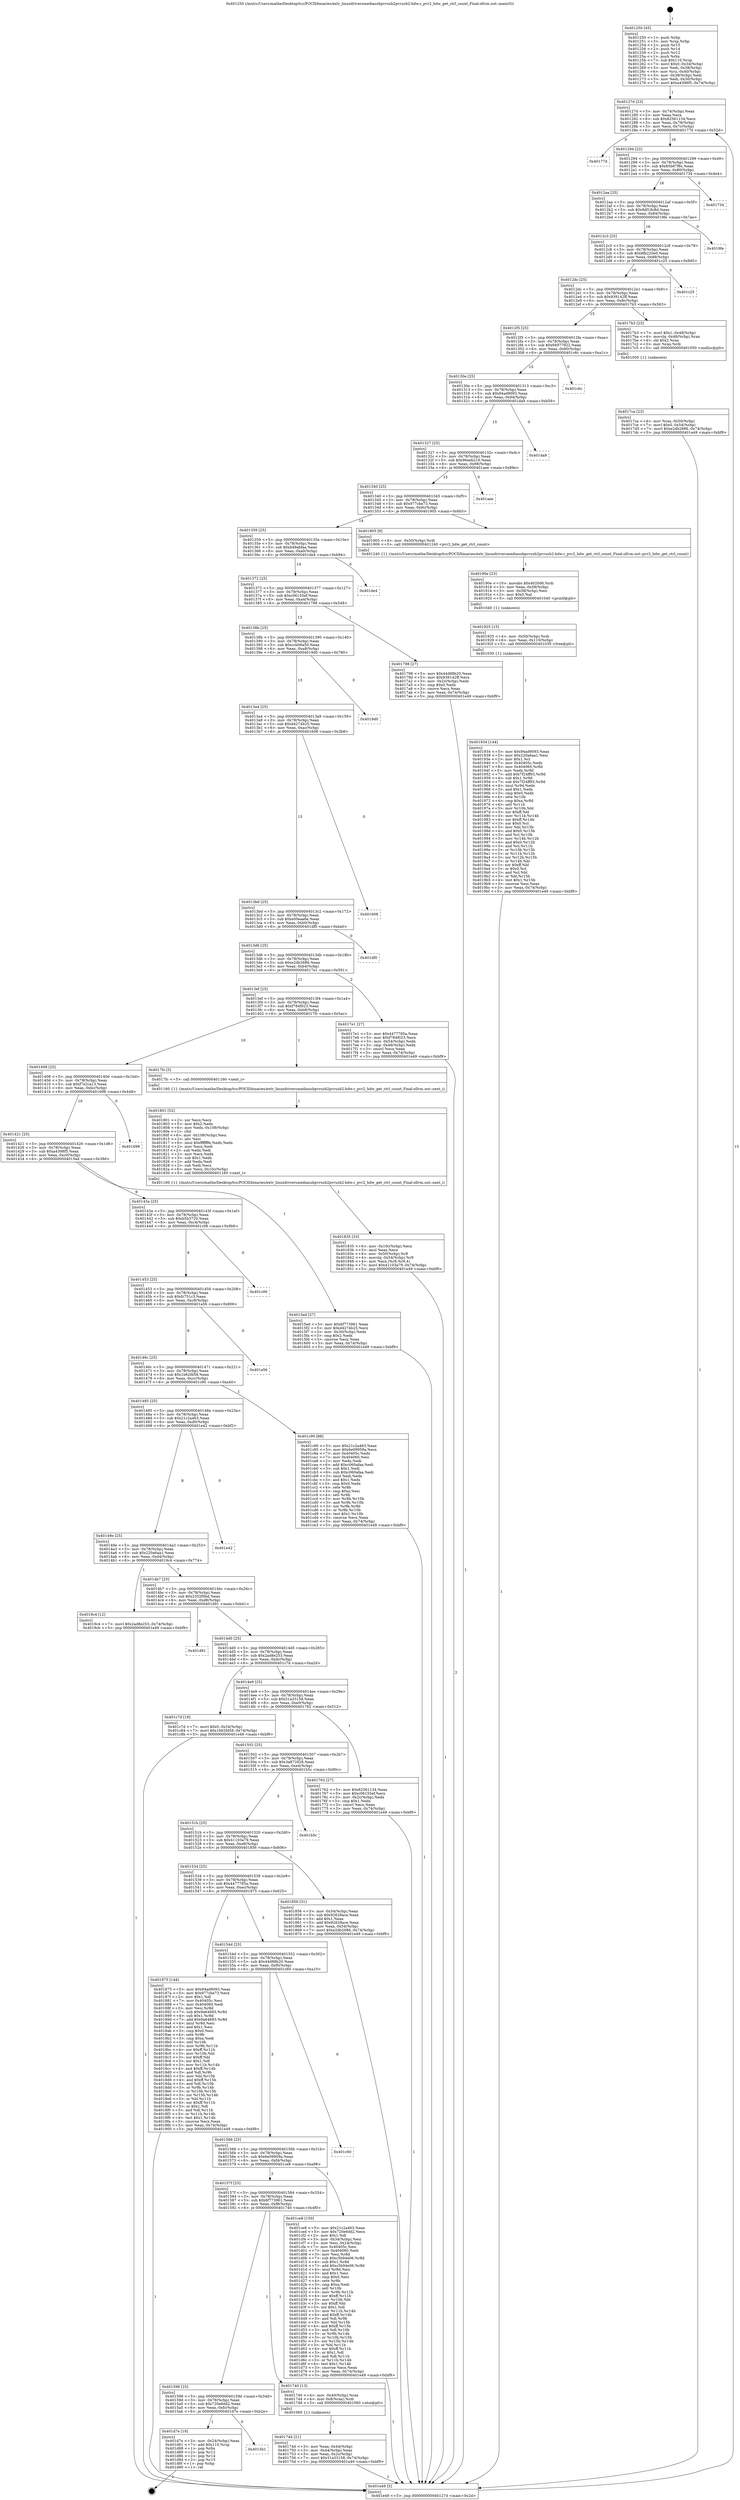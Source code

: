 digraph "0x401250" {
  label = "0x401250 (/mnt/c/Users/mathe/Desktop/tcc/POCII/binaries/extr_linuxdriversmediausbpvrusb2pvrusb2-hdw.c_pvr2_hdw_get_ctrl_count_Final-ollvm.out::main(0))"
  labelloc = "t"
  node[shape=record]

  Entry [label="",width=0.3,height=0.3,shape=circle,fillcolor=black,style=filled]
  "0x40127d" [label="{
     0x40127d [23]\l
     | [instrs]\l
     &nbsp;&nbsp;0x40127d \<+3\>: mov -0x74(%rbp),%eax\l
     &nbsp;&nbsp;0x401280 \<+2\>: mov %eax,%ecx\l
     &nbsp;&nbsp;0x401282 \<+6\>: sub $0x82561134,%ecx\l
     &nbsp;&nbsp;0x401288 \<+3\>: mov %eax,-0x78(%rbp)\l
     &nbsp;&nbsp;0x40128b \<+3\>: mov %ecx,-0x7c(%rbp)\l
     &nbsp;&nbsp;0x40128e \<+6\>: je 000000000040177d \<main+0x52d\>\l
  }"]
  "0x40177d" [label="{
     0x40177d\l
  }", style=dashed]
  "0x401294" [label="{
     0x401294 [22]\l
     | [instrs]\l
     &nbsp;&nbsp;0x401294 \<+5\>: jmp 0000000000401299 \<main+0x49\>\l
     &nbsp;&nbsp;0x401299 \<+3\>: mov -0x78(%rbp),%eax\l
     &nbsp;&nbsp;0x40129c \<+5\>: sub $0x85b87f6c,%eax\l
     &nbsp;&nbsp;0x4012a1 \<+3\>: mov %eax,-0x80(%rbp)\l
     &nbsp;&nbsp;0x4012a4 \<+6\>: je 0000000000401734 \<main+0x4e4\>\l
  }"]
  Exit [label="",width=0.3,height=0.3,shape=circle,fillcolor=black,style=filled,peripheries=2]
  "0x401734" [label="{
     0x401734\l
  }", style=dashed]
  "0x4012aa" [label="{
     0x4012aa [25]\l
     | [instrs]\l
     &nbsp;&nbsp;0x4012aa \<+5\>: jmp 00000000004012af \<main+0x5f\>\l
     &nbsp;&nbsp;0x4012af \<+3\>: mov -0x78(%rbp),%eax\l
     &nbsp;&nbsp;0x4012b2 \<+5\>: sub $0x8df18c8d,%eax\l
     &nbsp;&nbsp;0x4012b7 \<+6\>: mov %eax,-0x84(%rbp)\l
     &nbsp;&nbsp;0x4012bd \<+6\>: je 00000000004019fe \<main+0x7ae\>\l
  }"]
  "0x4015b1" [label="{
     0x4015b1\l
  }", style=dashed]
  "0x4019fe" [label="{
     0x4019fe\l
  }", style=dashed]
  "0x4012c3" [label="{
     0x4012c3 [25]\l
     | [instrs]\l
     &nbsp;&nbsp;0x4012c3 \<+5\>: jmp 00000000004012c8 \<main+0x78\>\l
     &nbsp;&nbsp;0x4012c8 \<+3\>: mov -0x78(%rbp),%eax\l
     &nbsp;&nbsp;0x4012cb \<+5\>: sub $0x8fb220e0,%eax\l
     &nbsp;&nbsp;0x4012d0 \<+6\>: mov %eax,-0x88(%rbp)\l
     &nbsp;&nbsp;0x4012d6 \<+6\>: je 0000000000401c25 \<main+0x9d5\>\l
  }"]
  "0x401d7e" [label="{
     0x401d7e [19]\l
     | [instrs]\l
     &nbsp;&nbsp;0x401d7e \<+3\>: mov -0x24(%rbp),%eax\l
     &nbsp;&nbsp;0x401d81 \<+7\>: add $0x110,%rsp\l
     &nbsp;&nbsp;0x401d88 \<+1\>: pop %rbx\l
     &nbsp;&nbsp;0x401d89 \<+2\>: pop %r12\l
     &nbsp;&nbsp;0x401d8b \<+2\>: pop %r14\l
     &nbsp;&nbsp;0x401d8d \<+2\>: pop %r15\l
     &nbsp;&nbsp;0x401d8f \<+1\>: pop %rbp\l
     &nbsp;&nbsp;0x401d90 \<+1\>: ret\l
  }"]
  "0x401c25" [label="{
     0x401c25\l
  }", style=dashed]
  "0x4012dc" [label="{
     0x4012dc [25]\l
     | [instrs]\l
     &nbsp;&nbsp;0x4012dc \<+5\>: jmp 00000000004012e1 \<main+0x91\>\l
     &nbsp;&nbsp;0x4012e1 \<+3\>: mov -0x78(%rbp),%eax\l
     &nbsp;&nbsp;0x4012e4 \<+5\>: sub $0x939142ff,%eax\l
     &nbsp;&nbsp;0x4012e9 \<+6\>: mov %eax,-0x8c(%rbp)\l
     &nbsp;&nbsp;0x4012ef \<+6\>: je 00000000004017b3 \<main+0x563\>\l
  }"]
  "0x401934" [label="{
     0x401934 [144]\l
     | [instrs]\l
     &nbsp;&nbsp;0x401934 \<+5\>: mov $0x94ad9093,%eax\l
     &nbsp;&nbsp;0x401939 \<+5\>: mov $0x220a6aa1,%esi\l
     &nbsp;&nbsp;0x40193e \<+2\>: mov $0x1,%cl\l
     &nbsp;&nbsp;0x401940 \<+7\>: mov 0x40405c,%edx\l
     &nbsp;&nbsp;0x401947 \<+8\>: mov 0x404060,%r8d\l
     &nbsp;&nbsp;0x40194f \<+3\>: mov %edx,%r9d\l
     &nbsp;&nbsp;0x401952 \<+7\>: add $0x7f24ff93,%r9d\l
     &nbsp;&nbsp;0x401959 \<+4\>: sub $0x1,%r9d\l
     &nbsp;&nbsp;0x40195d \<+7\>: sub $0x7f24ff93,%r9d\l
     &nbsp;&nbsp;0x401964 \<+4\>: imul %r9d,%edx\l
     &nbsp;&nbsp;0x401968 \<+3\>: and $0x1,%edx\l
     &nbsp;&nbsp;0x40196b \<+3\>: cmp $0x0,%edx\l
     &nbsp;&nbsp;0x40196e \<+4\>: sete %r10b\l
     &nbsp;&nbsp;0x401972 \<+4\>: cmp $0xa,%r8d\l
     &nbsp;&nbsp;0x401976 \<+4\>: setl %r11b\l
     &nbsp;&nbsp;0x40197a \<+3\>: mov %r10b,%bl\l
     &nbsp;&nbsp;0x40197d \<+3\>: xor $0xff,%bl\l
     &nbsp;&nbsp;0x401980 \<+3\>: mov %r11b,%r14b\l
     &nbsp;&nbsp;0x401983 \<+4\>: xor $0xff,%r14b\l
     &nbsp;&nbsp;0x401987 \<+3\>: xor $0x0,%cl\l
     &nbsp;&nbsp;0x40198a \<+3\>: mov %bl,%r15b\l
     &nbsp;&nbsp;0x40198d \<+4\>: and $0x0,%r15b\l
     &nbsp;&nbsp;0x401991 \<+3\>: and %cl,%r10b\l
     &nbsp;&nbsp;0x401994 \<+3\>: mov %r14b,%r12b\l
     &nbsp;&nbsp;0x401997 \<+4\>: and $0x0,%r12b\l
     &nbsp;&nbsp;0x40199b \<+3\>: and %cl,%r11b\l
     &nbsp;&nbsp;0x40199e \<+3\>: or %r10b,%r15b\l
     &nbsp;&nbsp;0x4019a1 \<+3\>: or %r11b,%r12b\l
     &nbsp;&nbsp;0x4019a4 \<+3\>: xor %r12b,%r15b\l
     &nbsp;&nbsp;0x4019a7 \<+3\>: or %r14b,%bl\l
     &nbsp;&nbsp;0x4019aa \<+3\>: xor $0xff,%bl\l
     &nbsp;&nbsp;0x4019ad \<+3\>: or $0x0,%cl\l
     &nbsp;&nbsp;0x4019b0 \<+2\>: and %cl,%bl\l
     &nbsp;&nbsp;0x4019b2 \<+3\>: or %bl,%r15b\l
     &nbsp;&nbsp;0x4019b5 \<+4\>: test $0x1,%r15b\l
     &nbsp;&nbsp;0x4019b9 \<+3\>: cmovne %esi,%eax\l
     &nbsp;&nbsp;0x4019bc \<+3\>: mov %eax,-0x74(%rbp)\l
     &nbsp;&nbsp;0x4019bf \<+5\>: jmp 0000000000401e49 \<main+0xbf9\>\l
  }"]
  "0x4017b3" [label="{
     0x4017b3 [23]\l
     | [instrs]\l
     &nbsp;&nbsp;0x4017b3 \<+7\>: movl $0x1,-0x48(%rbp)\l
     &nbsp;&nbsp;0x4017ba \<+4\>: movslq -0x48(%rbp),%rax\l
     &nbsp;&nbsp;0x4017be \<+4\>: shl $0x2,%rax\l
     &nbsp;&nbsp;0x4017c2 \<+3\>: mov %rax,%rdi\l
     &nbsp;&nbsp;0x4017c5 \<+5\>: call 0000000000401050 \<malloc@plt\>\l
     | [calls]\l
     &nbsp;&nbsp;0x401050 \{1\} (unknown)\l
  }"]
  "0x4012f5" [label="{
     0x4012f5 [25]\l
     | [instrs]\l
     &nbsp;&nbsp;0x4012f5 \<+5\>: jmp 00000000004012fa \<main+0xaa\>\l
     &nbsp;&nbsp;0x4012fa \<+3\>: mov -0x78(%rbp),%eax\l
     &nbsp;&nbsp;0x4012fd \<+5\>: sub $0x94977922,%eax\l
     &nbsp;&nbsp;0x401302 \<+6\>: mov %eax,-0x90(%rbp)\l
     &nbsp;&nbsp;0x401308 \<+6\>: je 0000000000401c6c \<main+0xa1c\>\l
  }"]
  "0x401925" [label="{
     0x401925 [15]\l
     | [instrs]\l
     &nbsp;&nbsp;0x401925 \<+4\>: mov -0x50(%rbp),%rdi\l
     &nbsp;&nbsp;0x401929 \<+6\>: mov %eax,-0x110(%rbp)\l
     &nbsp;&nbsp;0x40192f \<+5\>: call 0000000000401030 \<free@plt\>\l
     | [calls]\l
     &nbsp;&nbsp;0x401030 \{1\} (unknown)\l
  }"]
  "0x401c6c" [label="{
     0x401c6c\l
  }", style=dashed]
  "0x40130e" [label="{
     0x40130e [25]\l
     | [instrs]\l
     &nbsp;&nbsp;0x40130e \<+5\>: jmp 0000000000401313 \<main+0xc3\>\l
     &nbsp;&nbsp;0x401313 \<+3\>: mov -0x78(%rbp),%eax\l
     &nbsp;&nbsp;0x401316 \<+5\>: sub $0x94ad9093,%eax\l
     &nbsp;&nbsp;0x40131b \<+6\>: mov %eax,-0x94(%rbp)\l
     &nbsp;&nbsp;0x401321 \<+6\>: je 0000000000401da9 \<main+0xb59\>\l
  }"]
  "0x40190e" [label="{
     0x40190e [23]\l
     | [instrs]\l
     &nbsp;&nbsp;0x40190e \<+10\>: movabs $0x4020d6,%rdi\l
     &nbsp;&nbsp;0x401918 \<+3\>: mov %eax,-0x58(%rbp)\l
     &nbsp;&nbsp;0x40191b \<+3\>: mov -0x58(%rbp),%esi\l
     &nbsp;&nbsp;0x40191e \<+2\>: mov $0x0,%al\l
     &nbsp;&nbsp;0x401920 \<+5\>: call 0000000000401040 \<printf@plt\>\l
     | [calls]\l
     &nbsp;&nbsp;0x401040 \{1\} (unknown)\l
  }"]
  "0x401da9" [label="{
     0x401da9\l
  }", style=dashed]
  "0x401327" [label="{
     0x401327 [25]\l
     | [instrs]\l
     &nbsp;&nbsp;0x401327 \<+5\>: jmp 000000000040132c \<main+0xdc\>\l
     &nbsp;&nbsp;0x40132c \<+3\>: mov -0x78(%rbp),%eax\l
     &nbsp;&nbsp;0x40132f \<+5\>: sub $0x96eeb216,%eax\l
     &nbsp;&nbsp;0x401334 \<+6\>: mov %eax,-0x98(%rbp)\l
     &nbsp;&nbsp;0x40133a \<+6\>: je 0000000000401aee \<main+0x89e\>\l
  }"]
  "0x401835" [label="{
     0x401835 [33]\l
     | [instrs]\l
     &nbsp;&nbsp;0x401835 \<+6\>: mov -0x10c(%rbp),%ecx\l
     &nbsp;&nbsp;0x40183b \<+3\>: imul %eax,%ecx\l
     &nbsp;&nbsp;0x40183e \<+4\>: mov -0x50(%rbp),%r8\l
     &nbsp;&nbsp;0x401842 \<+4\>: movslq -0x54(%rbp),%r9\l
     &nbsp;&nbsp;0x401846 \<+4\>: mov %ecx,(%r8,%r9,4)\l
     &nbsp;&nbsp;0x40184a \<+7\>: movl $0x41103a79,-0x74(%rbp)\l
     &nbsp;&nbsp;0x401851 \<+5\>: jmp 0000000000401e49 \<main+0xbf9\>\l
  }"]
  "0x401aee" [label="{
     0x401aee\l
  }", style=dashed]
  "0x401340" [label="{
     0x401340 [25]\l
     | [instrs]\l
     &nbsp;&nbsp;0x401340 \<+5\>: jmp 0000000000401345 \<main+0xf5\>\l
     &nbsp;&nbsp;0x401345 \<+3\>: mov -0x78(%rbp),%eax\l
     &nbsp;&nbsp;0x401348 \<+5\>: sub $0x977cbe73,%eax\l
     &nbsp;&nbsp;0x40134d \<+6\>: mov %eax,-0x9c(%rbp)\l
     &nbsp;&nbsp;0x401353 \<+6\>: je 0000000000401905 \<main+0x6b5\>\l
  }"]
  "0x401801" [label="{
     0x401801 [52]\l
     | [instrs]\l
     &nbsp;&nbsp;0x401801 \<+2\>: xor %ecx,%ecx\l
     &nbsp;&nbsp;0x401803 \<+5\>: mov $0x2,%edx\l
     &nbsp;&nbsp;0x401808 \<+6\>: mov %edx,-0x108(%rbp)\l
     &nbsp;&nbsp;0x40180e \<+1\>: cltd\l
     &nbsp;&nbsp;0x40180f \<+6\>: mov -0x108(%rbp),%esi\l
     &nbsp;&nbsp;0x401815 \<+2\>: idiv %esi\l
     &nbsp;&nbsp;0x401817 \<+6\>: imul $0xfffffffe,%edx,%edx\l
     &nbsp;&nbsp;0x40181d \<+2\>: mov %ecx,%edi\l
     &nbsp;&nbsp;0x40181f \<+2\>: sub %edx,%edi\l
     &nbsp;&nbsp;0x401821 \<+2\>: mov %ecx,%edx\l
     &nbsp;&nbsp;0x401823 \<+3\>: sub $0x1,%edx\l
     &nbsp;&nbsp;0x401826 \<+2\>: add %edx,%edi\l
     &nbsp;&nbsp;0x401828 \<+2\>: sub %edi,%ecx\l
     &nbsp;&nbsp;0x40182a \<+6\>: mov %ecx,-0x10c(%rbp)\l
     &nbsp;&nbsp;0x401830 \<+5\>: call 0000000000401160 \<next_i\>\l
     | [calls]\l
     &nbsp;&nbsp;0x401160 \{1\} (/mnt/c/Users/mathe/Desktop/tcc/POCII/binaries/extr_linuxdriversmediausbpvrusb2pvrusb2-hdw.c_pvr2_hdw_get_ctrl_count_Final-ollvm.out::next_i)\l
  }"]
  "0x401905" [label="{
     0x401905 [9]\l
     | [instrs]\l
     &nbsp;&nbsp;0x401905 \<+4\>: mov -0x50(%rbp),%rdi\l
     &nbsp;&nbsp;0x401909 \<+5\>: call 0000000000401240 \<pvr2_hdw_get_ctrl_count\>\l
     | [calls]\l
     &nbsp;&nbsp;0x401240 \{1\} (/mnt/c/Users/mathe/Desktop/tcc/POCII/binaries/extr_linuxdriversmediausbpvrusb2pvrusb2-hdw.c_pvr2_hdw_get_ctrl_count_Final-ollvm.out::pvr2_hdw_get_ctrl_count)\l
  }"]
  "0x401359" [label="{
     0x401359 [25]\l
     | [instrs]\l
     &nbsp;&nbsp;0x401359 \<+5\>: jmp 000000000040135e \<main+0x10e\>\l
     &nbsp;&nbsp;0x40135e \<+3\>: mov -0x78(%rbp),%eax\l
     &nbsp;&nbsp;0x401361 \<+5\>: sub $0xb49abfaa,%eax\l
     &nbsp;&nbsp;0x401366 \<+6\>: mov %eax,-0xa0(%rbp)\l
     &nbsp;&nbsp;0x40136c \<+6\>: je 0000000000401de4 \<main+0xb94\>\l
  }"]
  "0x4017ca" [label="{
     0x4017ca [23]\l
     | [instrs]\l
     &nbsp;&nbsp;0x4017ca \<+4\>: mov %rax,-0x50(%rbp)\l
     &nbsp;&nbsp;0x4017ce \<+7\>: movl $0x0,-0x54(%rbp)\l
     &nbsp;&nbsp;0x4017d5 \<+7\>: movl $0xe2db2686,-0x74(%rbp)\l
     &nbsp;&nbsp;0x4017dc \<+5\>: jmp 0000000000401e49 \<main+0xbf9\>\l
  }"]
  "0x401de4" [label="{
     0x401de4\l
  }", style=dashed]
  "0x401372" [label="{
     0x401372 [25]\l
     | [instrs]\l
     &nbsp;&nbsp;0x401372 \<+5\>: jmp 0000000000401377 \<main+0x127\>\l
     &nbsp;&nbsp;0x401377 \<+3\>: mov -0x78(%rbp),%eax\l
     &nbsp;&nbsp;0x40137a \<+5\>: sub $0xc06155ef,%eax\l
     &nbsp;&nbsp;0x40137f \<+6\>: mov %eax,-0xa4(%rbp)\l
     &nbsp;&nbsp;0x401385 \<+6\>: je 0000000000401798 \<main+0x548\>\l
  }"]
  "0x40174d" [label="{
     0x40174d [21]\l
     | [instrs]\l
     &nbsp;&nbsp;0x40174d \<+3\>: mov %eax,-0x44(%rbp)\l
     &nbsp;&nbsp;0x401750 \<+3\>: mov -0x44(%rbp),%eax\l
     &nbsp;&nbsp;0x401753 \<+3\>: mov %eax,-0x2c(%rbp)\l
     &nbsp;&nbsp;0x401756 \<+7\>: movl $0x31a33158,-0x74(%rbp)\l
     &nbsp;&nbsp;0x40175d \<+5\>: jmp 0000000000401e49 \<main+0xbf9\>\l
  }"]
  "0x401798" [label="{
     0x401798 [27]\l
     | [instrs]\l
     &nbsp;&nbsp;0x401798 \<+5\>: mov $0x44d88b20,%eax\l
     &nbsp;&nbsp;0x40179d \<+5\>: mov $0x939142ff,%ecx\l
     &nbsp;&nbsp;0x4017a2 \<+3\>: mov -0x2c(%rbp),%edx\l
     &nbsp;&nbsp;0x4017a5 \<+3\>: cmp $0x0,%edx\l
     &nbsp;&nbsp;0x4017a8 \<+3\>: cmove %ecx,%eax\l
     &nbsp;&nbsp;0x4017ab \<+3\>: mov %eax,-0x74(%rbp)\l
     &nbsp;&nbsp;0x4017ae \<+5\>: jmp 0000000000401e49 \<main+0xbf9\>\l
  }"]
  "0x40138b" [label="{
     0x40138b [25]\l
     | [instrs]\l
     &nbsp;&nbsp;0x40138b \<+5\>: jmp 0000000000401390 \<main+0x140\>\l
     &nbsp;&nbsp;0x401390 \<+3\>: mov -0x78(%rbp),%eax\l
     &nbsp;&nbsp;0x401393 \<+5\>: sub $0xccb06a50,%eax\l
     &nbsp;&nbsp;0x401398 \<+6\>: mov %eax,-0xa8(%rbp)\l
     &nbsp;&nbsp;0x40139e \<+6\>: je 00000000004019d0 \<main+0x780\>\l
  }"]
  "0x401598" [label="{
     0x401598 [25]\l
     | [instrs]\l
     &nbsp;&nbsp;0x401598 \<+5\>: jmp 000000000040159d \<main+0x34d\>\l
     &nbsp;&nbsp;0x40159d \<+3\>: mov -0x78(%rbp),%eax\l
     &nbsp;&nbsp;0x4015a0 \<+5\>: sub $0x720e6dd2,%eax\l
     &nbsp;&nbsp;0x4015a5 \<+6\>: mov %eax,-0xfc(%rbp)\l
     &nbsp;&nbsp;0x4015ab \<+6\>: je 0000000000401d7e \<main+0xb2e\>\l
  }"]
  "0x4019d0" [label="{
     0x4019d0\l
  }", style=dashed]
  "0x4013a4" [label="{
     0x4013a4 [25]\l
     | [instrs]\l
     &nbsp;&nbsp;0x4013a4 \<+5\>: jmp 00000000004013a9 \<main+0x159\>\l
     &nbsp;&nbsp;0x4013a9 \<+3\>: mov -0x78(%rbp),%eax\l
     &nbsp;&nbsp;0x4013ac \<+5\>: sub $0xd4274b25,%eax\l
     &nbsp;&nbsp;0x4013b1 \<+6\>: mov %eax,-0xac(%rbp)\l
     &nbsp;&nbsp;0x4013b7 \<+6\>: je 0000000000401608 \<main+0x3b8\>\l
  }"]
  "0x401740" [label="{
     0x401740 [13]\l
     | [instrs]\l
     &nbsp;&nbsp;0x401740 \<+4\>: mov -0x40(%rbp),%rax\l
     &nbsp;&nbsp;0x401744 \<+4\>: mov 0x8(%rax),%rdi\l
     &nbsp;&nbsp;0x401748 \<+5\>: call 0000000000401060 \<atoi@plt\>\l
     | [calls]\l
     &nbsp;&nbsp;0x401060 \{1\} (unknown)\l
  }"]
  "0x401608" [label="{
     0x401608\l
  }", style=dashed]
  "0x4013bd" [label="{
     0x4013bd [25]\l
     | [instrs]\l
     &nbsp;&nbsp;0x4013bd \<+5\>: jmp 00000000004013c2 \<main+0x172\>\l
     &nbsp;&nbsp;0x4013c2 \<+3\>: mov -0x78(%rbp),%eax\l
     &nbsp;&nbsp;0x4013c5 \<+5\>: sub $0xe00eaa6e,%eax\l
     &nbsp;&nbsp;0x4013ca \<+6\>: mov %eax,-0xb0(%rbp)\l
     &nbsp;&nbsp;0x4013d0 \<+6\>: je 0000000000401df0 \<main+0xba0\>\l
  }"]
  "0x40157f" [label="{
     0x40157f [25]\l
     | [instrs]\l
     &nbsp;&nbsp;0x40157f \<+5\>: jmp 0000000000401584 \<main+0x334\>\l
     &nbsp;&nbsp;0x401584 \<+3\>: mov -0x78(%rbp),%eax\l
     &nbsp;&nbsp;0x401587 \<+5\>: sub $0x6f773961,%eax\l
     &nbsp;&nbsp;0x40158c \<+6\>: mov %eax,-0xf8(%rbp)\l
     &nbsp;&nbsp;0x401592 \<+6\>: je 0000000000401740 \<main+0x4f0\>\l
  }"]
  "0x401df0" [label="{
     0x401df0\l
  }", style=dashed]
  "0x4013d6" [label="{
     0x4013d6 [25]\l
     | [instrs]\l
     &nbsp;&nbsp;0x4013d6 \<+5\>: jmp 00000000004013db \<main+0x18b\>\l
     &nbsp;&nbsp;0x4013db \<+3\>: mov -0x78(%rbp),%eax\l
     &nbsp;&nbsp;0x4013de \<+5\>: sub $0xe2db2686,%eax\l
     &nbsp;&nbsp;0x4013e3 \<+6\>: mov %eax,-0xb4(%rbp)\l
     &nbsp;&nbsp;0x4013e9 \<+6\>: je 00000000004017e1 \<main+0x591\>\l
  }"]
  "0x401ce8" [label="{
     0x401ce8 [150]\l
     | [instrs]\l
     &nbsp;&nbsp;0x401ce8 \<+5\>: mov $0x21c2a463,%eax\l
     &nbsp;&nbsp;0x401ced \<+5\>: mov $0x720e6dd2,%ecx\l
     &nbsp;&nbsp;0x401cf2 \<+2\>: mov $0x1,%dl\l
     &nbsp;&nbsp;0x401cf4 \<+3\>: mov -0x34(%rbp),%esi\l
     &nbsp;&nbsp;0x401cf7 \<+3\>: mov %esi,-0x24(%rbp)\l
     &nbsp;&nbsp;0x401cfa \<+7\>: mov 0x40405c,%esi\l
     &nbsp;&nbsp;0x401d01 \<+7\>: mov 0x404060,%edi\l
     &nbsp;&nbsp;0x401d08 \<+3\>: mov %esi,%r8d\l
     &nbsp;&nbsp;0x401d0b \<+7\>: sub $0xc5b94e06,%r8d\l
     &nbsp;&nbsp;0x401d12 \<+4\>: sub $0x1,%r8d\l
     &nbsp;&nbsp;0x401d16 \<+7\>: add $0xc5b94e06,%r8d\l
     &nbsp;&nbsp;0x401d1d \<+4\>: imul %r8d,%esi\l
     &nbsp;&nbsp;0x401d21 \<+3\>: and $0x1,%esi\l
     &nbsp;&nbsp;0x401d24 \<+3\>: cmp $0x0,%esi\l
     &nbsp;&nbsp;0x401d27 \<+4\>: sete %r9b\l
     &nbsp;&nbsp;0x401d2b \<+3\>: cmp $0xa,%edi\l
     &nbsp;&nbsp;0x401d2e \<+4\>: setl %r10b\l
     &nbsp;&nbsp;0x401d32 \<+3\>: mov %r9b,%r11b\l
     &nbsp;&nbsp;0x401d35 \<+4\>: xor $0xff,%r11b\l
     &nbsp;&nbsp;0x401d39 \<+3\>: mov %r10b,%bl\l
     &nbsp;&nbsp;0x401d3c \<+3\>: xor $0xff,%bl\l
     &nbsp;&nbsp;0x401d3f \<+3\>: xor $0x1,%dl\l
     &nbsp;&nbsp;0x401d42 \<+3\>: mov %r11b,%r14b\l
     &nbsp;&nbsp;0x401d45 \<+4\>: and $0xff,%r14b\l
     &nbsp;&nbsp;0x401d49 \<+3\>: and %dl,%r9b\l
     &nbsp;&nbsp;0x401d4c \<+3\>: mov %bl,%r15b\l
     &nbsp;&nbsp;0x401d4f \<+4\>: and $0xff,%r15b\l
     &nbsp;&nbsp;0x401d53 \<+3\>: and %dl,%r10b\l
     &nbsp;&nbsp;0x401d56 \<+3\>: or %r9b,%r14b\l
     &nbsp;&nbsp;0x401d59 \<+3\>: or %r10b,%r15b\l
     &nbsp;&nbsp;0x401d5c \<+3\>: xor %r15b,%r14b\l
     &nbsp;&nbsp;0x401d5f \<+3\>: or %bl,%r11b\l
     &nbsp;&nbsp;0x401d62 \<+4\>: xor $0xff,%r11b\l
     &nbsp;&nbsp;0x401d66 \<+3\>: or $0x1,%dl\l
     &nbsp;&nbsp;0x401d69 \<+3\>: and %dl,%r11b\l
     &nbsp;&nbsp;0x401d6c \<+3\>: or %r11b,%r14b\l
     &nbsp;&nbsp;0x401d6f \<+4\>: test $0x1,%r14b\l
     &nbsp;&nbsp;0x401d73 \<+3\>: cmovne %ecx,%eax\l
     &nbsp;&nbsp;0x401d76 \<+3\>: mov %eax,-0x74(%rbp)\l
     &nbsp;&nbsp;0x401d79 \<+5\>: jmp 0000000000401e49 \<main+0xbf9\>\l
  }"]
  "0x4017e1" [label="{
     0x4017e1 [27]\l
     | [instrs]\l
     &nbsp;&nbsp;0x4017e1 \<+5\>: mov $0x4477785a,%eax\l
     &nbsp;&nbsp;0x4017e6 \<+5\>: mov $0xf784f023,%ecx\l
     &nbsp;&nbsp;0x4017eb \<+3\>: mov -0x54(%rbp),%edx\l
     &nbsp;&nbsp;0x4017ee \<+3\>: cmp -0x48(%rbp),%edx\l
     &nbsp;&nbsp;0x4017f1 \<+3\>: cmovl %ecx,%eax\l
     &nbsp;&nbsp;0x4017f4 \<+3\>: mov %eax,-0x74(%rbp)\l
     &nbsp;&nbsp;0x4017f7 \<+5\>: jmp 0000000000401e49 \<main+0xbf9\>\l
  }"]
  "0x4013ef" [label="{
     0x4013ef [25]\l
     | [instrs]\l
     &nbsp;&nbsp;0x4013ef \<+5\>: jmp 00000000004013f4 \<main+0x1a4\>\l
     &nbsp;&nbsp;0x4013f4 \<+3\>: mov -0x78(%rbp),%eax\l
     &nbsp;&nbsp;0x4013f7 \<+5\>: sub $0xf784f023,%eax\l
     &nbsp;&nbsp;0x4013fc \<+6\>: mov %eax,-0xb8(%rbp)\l
     &nbsp;&nbsp;0x401402 \<+6\>: je 00000000004017fc \<main+0x5ac\>\l
  }"]
  "0x401566" [label="{
     0x401566 [25]\l
     | [instrs]\l
     &nbsp;&nbsp;0x401566 \<+5\>: jmp 000000000040156b \<main+0x31b\>\l
     &nbsp;&nbsp;0x40156b \<+3\>: mov -0x78(%rbp),%eax\l
     &nbsp;&nbsp;0x40156e \<+5\>: sub $0x6e09959a,%eax\l
     &nbsp;&nbsp;0x401573 \<+6\>: mov %eax,-0xf4(%rbp)\l
     &nbsp;&nbsp;0x401579 \<+6\>: je 0000000000401ce8 \<main+0xa98\>\l
  }"]
  "0x4017fc" [label="{
     0x4017fc [5]\l
     | [instrs]\l
     &nbsp;&nbsp;0x4017fc \<+5\>: call 0000000000401160 \<next_i\>\l
     | [calls]\l
     &nbsp;&nbsp;0x401160 \{1\} (/mnt/c/Users/mathe/Desktop/tcc/POCII/binaries/extr_linuxdriversmediausbpvrusb2pvrusb2-hdw.c_pvr2_hdw_get_ctrl_count_Final-ollvm.out::next_i)\l
  }"]
  "0x401408" [label="{
     0x401408 [25]\l
     | [instrs]\l
     &nbsp;&nbsp;0x401408 \<+5\>: jmp 000000000040140d \<main+0x1bd\>\l
     &nbsp;&nbsp;0x40140d \<+3\>: mov -0x78(%rbp),%eax\l
     &nbsp;&nbsp;0x401410 \<+5\>: sub $0xf7e2ca13,%eax\l
     &nbsp;&nbsp;0x401415 \<+6\>: mov %eax,-0xbc(%rbp)\l
     &nbsp;&nbsp;0x40141b \<+6\>: je 0000000000401698 \<main+0x448\>\l
  }"]
  "0x401c60" [label="{
     0x401c60\l
  }", style=dashed]
  "0x401698" [label="{
     0x401698\l
  }", style=dashed]
  "0x401421" [label="{
     0x401421 [25]\l
     | [instrs]\l
     &nbsp;&nbsp;0x401421 \<+5\>: jmp 0000000000401426 \<main+0x1d6\>\l
     &nbsp;&nbsp;0x401426 \<+3\>: mov -0x78(%rbp),%eax\l
     &nbsp;&nbsp;0x401429 \<+5\>: sub $0xa4398f5,%eax\l
     &nbsp;&nbsp;0x40142e \<+6\>: mov %eax,-0xc0(%rbp)\l
     &nbsp;&nbsp;0x401434 \<+6\>: je 00000000004015ed \<main+0x39d\>\l
  }"]
  "0x40154d" [label="{
     0x40154d [25]\l
     | [instrs]\l
     &nbsp;&nbsp;0x40154d \<+5\>: jmp 0000000000401552 \<main+0x302\>\l
     &nbsp;&nbsp;0x401552 \<+3\>: mov -0x78(%rbp),%eax\l
     &nbsp;&nbsp;0x401555 \<+5\>: sub $0x44d88b20,%eax\l
     &nbsp;&nbsp;0x40155a \<+6\>: mov %eax,-0xf0(%rbp)\l
     &nbsp;&nbsp;0x401560 \<+6\>: je 0000000000401c60 \<main+0xa10\>\l
  }"]
  "0x4015ed" [label="{
     0x4015ed [27]\l
     | [instrs]\l
     &nbsp;&nbsp;0x4015ed \<+5\>: mov $0x6f773961,%eax\l
     &nbsp;&nbsp;0x4015f2 \<+5\>: mov $0xd4274b25,%ecx\l
     &nbsp;&nbsp;0x4015f7 \<+3\>: mov -0x30(%rbp),%edx\l
     &nbsp;&nbsp;0x4015fa \<+3\>: cmp $0x2,%edx\l
     &nbsp;&nbsp;0x4015fd \<+3\>: cmovne %ecx,%eax\l
     &nbsp;&nbsp;0x401600 \<+3\>: mov %eax,-0x74(%rbp)\l
     &nbsp;&nbsp;0x401603 \<+5\>: jmp 0000000000401e49 \<main+0xbf9\>\l
  }"]
  "0x40143a" [label="{
     0x40143a [25]\l
     | [instrs]\l
     &nbsp;&nbsp;0x40143a \<+5\>: jmp 000000000040143f \<main+0x1ef\>\l
     &nbsp;&nbsp;0x40143f \<+3\>: mov -0x78(%rbp),%eax\l
     &nbsp;&nbsp;0x401442 \<+5\>: sub $0xb5b3720,%eax\l
     &nbsp;&nbsp;0x401447 \<+6\>: mov %eax,-0xc4(%rbp)\l
     &nbsp;&nbsp;0x40144d \<+6\>: je 0000000000401c06 \<main+0x9b6\>\l
  }"]
  "0x401e49" [label="{
     0x401e49 [5]\l
     | [instrs]\l
     &nbsp;&nbsp;0x401e49 \<+5\>: jmp 000000000040127d \<main+0x2d\>\l
  }"]
  "0x401250" [label="{
     0x401250 [45]\l
     | [instrs]\l
     &nbsp;&nbsp;0x401250 \<+1\>: push %rbp\l
     &nbsp;&nbsp;0x401251 \<+3\>: mov %rsp,%rbp\l
     &nbsp;&nbsp;0x401254 \<+2\>: push %r15\l
     &nbsp;&nbsp;0x401256 \<+2\>: push %r14\l
     &nbsp;&nbsp;0x401258 \<+2\>: push %r12\l
     &nbsp;&nbsp;0x40125a \<+1\>: push %rbx\l
     &nbsp;&nbsp;0x40125b \<+7\>: sub $0x110,%rsp\l
     &nbsp;&nbsp;0x401262 \<+7\>: movl $0x0,-0x34(%rbp)\l
     &nbsp;&nbsp;0x401269 \<+3\>: mov %edi,-0x38(%rbp)\l
     &nbsp;&nbsp;0x40126c \<+4\>: mov %rsi,-0x40(%rbp)\l
     &nbsp;&nbsp;0x401270 \<+3\>: mov -0x38(%rbp),%edi\l
     &nbsp;&nbsp;0x401273 \<+3\>: mov %edi,-0x30(%rbp)\l
     &nbsp;&nbsp;0x401276 \<+7\>: movl $0xa4398f5,-0x74(%rbp)\l
  }"]
  "0x401875" [label="{
     0x401875 [144]\l
     | [instrs]\l
     &nbsp;&nbsp;0x401875 \<+5\>: mov $0x94ad9093,%eax\l
     &nbsp;&nbsp;0x40187a \<+5\>: mov $0x977cbe73,%ecx\l
     &nbsp;&nbsp;0x40187f \<+2\>: mov $0x1,%dl\l
     &nbsp;&nbsp;0x401881 \<+7\>: mov 0x40405c,%esi\l
     &nbsp;&nbsp;0x401888 \<+7\>: mov 0x404060,%edi\l
     &nbsp;&nbsp;0x40188f \<+3\>: mov %esi,%r8d\l
     &nbsp;&nbsp;0x401892 \<+7\>: sub $0x9a64693,%r8d\l
     &nbsp;&nbsp;0x401899 \<+4\>: sub $0x1,%r8d\l
     &nbsp;&nbsp;0x40189d \<+7\>: add $0x9a64693,%r8d\l
     &nbsp;&nbsp;0x4018a4 \<+4\>: imul %r8d,%esi\l
     &nbsp;&nbsp;0x4018a8 \<+3\>: and $0x1,%esi\l
     &nbsp;&nbsp;0x4018ab \<+3\>: cmp $0x0,%esi\l
     &nbsp;&nbsp;0x4018ae \<+4\>: sete %r9b\l
     &nbsp;&nbsp;0x4018b2 \<+3\>: cmp $0xa,%edi\l
     &nbsp;&nbsp;0x4018b5 \<+4\>: setl %r10b\l
     &nbsp;&nbsp;0x4018b9 \<+3\>: mov %r9b,%r11b\l
     &nbsp;&nbsp;0x4018bc \<+4\>: xor $0xff,%r11b\l
     &nbsp;&nbsp;0x4018c0 \<+3\>: mov %r10b,%bl\l
     &nbsp;&nbsp;0x4018c3 \<+3\>: xor $0xff,%bl\l
     &nbsp;&nbsp;0x4018c6 \<+3\>: xor $0x1,%dl\l
     &nbsp;&nbsp;0x4018c9 \<+3\>: mov %r11b,%r14b\l
     &nbsp;&nbsp;0x4018cc \<+4\>: and $0xff,%r14b\l
     &nbsp;&nbsp;0x4018d0 \<+3\>: and %dl,%r9b\l
     &nbsp;&nbsp;0x4018d3 \<+3\>: mov %bl,%r15b\l
     &nbsp;&nbsp;0x4018d6 \<+4\>: and $0xff,%r15b\l
     &nbsp;&nbsp;0x4018da \<+3\>: and %dl,%r10b\l
     &nbsp;&nbsp;0x4018dd \<+3\>: or %r9b,%r14b\l
     &nbsp;&nbsp;0x4018e0 \<+3\>: or %r10b,%r15b\l
     &nbsp;&nbsp;0x4018e3 \<+3\>: xor %r15b,%r14b\l
     &nbsp;&nbsp;0x4018e6 \<+3\>: or %bl,%r11b\l
     &nbsp;&nbsp;0x4018e9 \<+4\>: xor $0xff,%r11b\l
     &nbsp;&nbsp;0x4018ed \<+3\>: or $0x1,%dl\l
     &nbsp;&nbsp;0x4018f0 \<+3\>: and %dl,%r11b\l
     &nbsp;&nbsp;0x4018f3 \<+3\>: or %r11b,%r14b\l
     &nbsp;&nbsp;0x4018f6 \<+4\>: test $0x1,%r14b\l
     &nbsp;&nbsp;0x4018fa \<+3\>: cmovne %ecx,%eax\l
     &nbsp;&nbsp;0x4018fd \<+3\>: mov %eax,-0x74(%rbp)\l
     &nbsp;&nbsp;0x401900 \<+5\>: jmp 0000000000401e49 \<main+0xbf9\>\l
  }"]
  "0x401c06" [label="{
     0x401c06\l
  }", style=dashed]
  "0x401453" [label="{
     0x401453 [25]\l
     | [instrs]\l
     &nbsp;&nbsp;0x401453 \<+5\>: jmp 0000000000401458 \<main+0x208\>\l
     &nbsp;&nbsp;0x401458 \<+3\>: mov -0x78(%rbp),%eax\l
     &nbsp;&nbsp;0x40145b \<+5\>: sub $0xfc751c3,%eax\l
     &nbsp;&nbsp;0x401460 \<+6\>: mov %eax,-0xc8(%rbp)\l
     &nbsp;&nbsp;0x401466 \<+6\>: je 0000000000401a56 \<main+0x806\>\l
  }"]
  "0x401534" [label="{
     0x401534 [25]\l
     | [instrs]\l
     &nbsp;&nbsp;0x401534 \<+5\>: jmp 0000000000401539 \<main+0x2e9\>\l
     &nbsp;&nbsp;0x401539 \<+3\>: mov -0x78(%rbp),%eax\l
     &nbsp;&nbsp;0x40153c \<+5\>: sub $0x4477785a,%eax\l
     &nbsp;&nbsp;0x401541 \<+6\>: mov %eax,-0xec(%rbp)\l
     &nbsp;&nbsp;0x401547 \<+6\>: je 0000000000401875 \<main+0x625\>\l
  }"]
  "0x401a56" [label="{
     0x401a56\l
  }", style=dashed]
  "0x40146c" [label="{
     0x40146c [25]\l
     | [instrs]\l
     &nbsp;&nbsp;0x40146c \<+5\>: jmp 0000000000401471 \<main+0x221\>\l
     &nbsp;&nbsp;0x401471 \<+3\>: mov -0x78(%rbp),%eax\l
     &nbsp;&nbsp;0x401474 \<+5\>: sub $0x1b62fd58,%eax\l
     &nbsp;&nbsp;0x401479 \<+6\>: mov %eax,-0xcc(%rbp)\l
     &nbsp;&nbsp;0x40147f \<+6\>: je 0000000000401c90 \<main+0xa40\>\l
  }"]
  "0x401856" [label="{
     0x401856 [31]\l
     | [instrs]\l
     &nbsp;&nbsp;0x401856 \<+3\>: mov -0x54(%rbp),%eax\l
     &nbsp;&nbsp;0x401859 \<+5\>: sub $0x92628ace,%eax\l
     &nbsp;&nbsp;0x40185e \<+3\>: add $0x1,%eax\l
     &nbsp;&nbsp;0x401861 \<+5\>: add $0x92628ace,%eax\l
     &nbsp;&nbsp;0x401866 \<+3\>: mov %eax,-0x54(%rbp)\l
     &nbsp;&nbsp;0x401869 \<+7\>: movl $0xe2db2686,-0x74(%rbp)\l
     &nbsp;&nbsp;0x401870 \<+5\>: jmp 0000000000401e49 \<main+0xbf9\>\l
  }"]
  "0x401c90" [label="{
     0x401c90 [88]\l
     | [instrs]\l
     &nbsp;&nbsp;0x401c90 \<+5\>: mov $0x21c2a463,%eax\l
     &nbsp;&nbsp;0x401c95 \<+5\>: mov $0x6e09959a,%ecx\l
     &nbsp;&nbsp;0x401c9a \<+7\>: mov 0x40405c,%edx\l
     &nbsp;&nbsp;0x401ca1 \<+7\>: mov 0x404060,%esi\l
     &nbsp;&nbsp;0x401ca8 \<+2\>: mov %edx,%edi\l
     &nbsp;&nbsp;0x401caa \<+6\>: add $0xc060afaa,%edi\l
     &nbsp;&nbsp;0x401cb0 \<+3\>: sub $0x1,%edi\l
     &nbsp;&nbsp;0x401cb3 \<+6\>: sub $0xc060afaa,%edi\l
     &nbsp;&nbsp;0x401cb9 \<+3\>: imul %edi,%edx\l
     &nbsp;&nbsp;0x401cbc \<+3\>: and $0x1,%edx\l
     &nbsp;&nbsp;0x401cbf \<+3\>: cmp $0x0,%edx\l
     &nbsp;&nbsp;0x401cc2 \<+4\>: sete %r8b\l
     &nbsp;&nbsp;0x401cc6 \<+3\>: cmp $0xa,%esi\l
     &nbsp;&nbsp;0x401cc9 \<+4\>: setl %r9b\l
     &nbsp;&nbsp;0x401ccd \<+3\>: mov %r8b,%r10b\l
     &nbsp;&nbsp;0x401cd0 \<+3\>: and %r9b,%r10b\l
     &nbsp;&nbsp;0x401cd3 \<+3\>: xor %r9b,%r8b\l
     &nbsp;&nbsp;0x401cd6 \<+3\>: or %r8b,%r10b\l
     &nbsp;&nbsp;0x401cd9 \<+4\>: test $0x1,%r10b\l
     &nbsp;&nbsp;0x401cdd \<+3\>: cmovne %ecx,%eax\l
     &nbsp;&nbsp;0x401ce0 \<+3\>: mov %eax,-0x74(%rbp)\l
     &nbsp;&nbsp;0x401ce3 \<+5\>: jmp 0000000000401e49 \<main+0xbf9\>\l
  }"]
  "0x401485" [label="{
     0x401485 [25]\l
     | [instrs]\l
     &nbsp;&nbsp;0x401485 \<+5\>: jmp 000000000040148a \<main+0x23a\>\l
     &nbsp;&nbsp;0x40148a \<+3\>: mov -0x78(%rbp),%eax\l
     &nbsp;&nbsp;0x40148d \<+5\>: sub $0x21c2a463,%eax\l
     &nbsp;&nbsp;0x401492 \<+6\>: mov %eax,-0xd0(%rbp)\l
     &nbsp;&nbsp;0x401498 \<+6\>: je 0000000000401e42 \<main+0xbf2\>\l
  }"]
  "0x40151b" [label="{
     0x40151b [25]\l
     | [instrs]\l
     &nbsp;&nbsp;0x40151b \<+5\>: jmp 0000000000401520 \<main+0x2d0\>\l
     &nbsp;&nbsp;0x401520 \<+3\>: mov -0x78(%rbp),%eax\l
     &nbsp;&nbsp;0x401523 \<+5\>: sub $0x41103a79,%eax\l
     &nbsp;&nbsp;0x401528 \<+6\>: mov %eax,-0xe8(%rbp)\l
     &nbsp;&nbsp;0x40152e \<+6\>: je 0000000000401856 \<main+0x606\>\l
  }"]
  "0x401e42" [label="{
     0x401e42\l
  }", style=dashed]
  "0x40149e" [label="{
     0x40149e [25]\l
     | [instrs]\l
     &nbsp;&nbsp;0x40149e \<+5\>: jmp 00000000004014a3 \<main+0x253\>\l
     &nbsp;&nbsp;0x4014a3 \<+3\>: mov -0x78(%rbp),%eax\l
     &nbsp;&nbsp;0x4014a6 \<+5\>: sub $0x220a6aa1,%eax\l
     &nbsp;&nbsp;0x4014ab \<+6\>: mov %eax,-0xd4(%rbp)\l
     &nbsp;&nbsp;0x4014b1 \<+6\>: je 00000000004019c4 \<main+0x774\>\l
  }"]
  "0x401b5c" [label="{
     0x401b5c\l
  }", style=dashed]
  "0x4019c4" [label="{
     0x4019c4 [12]\l
     | [instrs]\l
     &nbsp;&nbsp;0x4019c4 \<+7\>: movl $0x2ad8e253,-0x74(%rbp)\l
     &nbsp;&nbsp;0x4019cb \<+5\>: jmp 0000000000401e49 \<main+0xbf9\>\l
  }"]
  "0x4014b7" [label="{
     0x4014b7 [25]\l
     | [instrs]\l
     &nbsp;&nbsp;0x4014b7 \<+5\>: jmp 00000000004014bc \<main+0x26c\>\l
     &nbsp;&nbsp;0x4014bc \<+3\>: mov -0x78(%rbp),%eax\l
     &nbsp;&nbsp;0x4014bf \<+5\>: sub $0x2352f0bd,%eax\l
     &nbsp;&nbsp;0x4014c4 \<+6\>: mov %eax,-0xd8(%rbp)\l
     &nbsp;&nbsp;0x4014ca \<+6\>: je 0000000000401d91 \<main+0xb41\>\l
  }"]
  "0x401502" [label="{
     0x401502 [25]\l
     | [instrs]\l
     &nbsp;&nbsp;0x401502 \<+5\>: jmp 0000000000401507 \<main+0x2b7\>\l
     &nbsp;&nbsp;0x401507 \<+3\>: mov -0x78(%rbp),%eax\l
     &nbsp;&nbsp;0x40150a \<+5\>: sub $0x3a872928,%eax\l
     &nbsp;&nbsp;0x40150f \<+6\>: mov %eax,-0xe4(%rbp)\l
     &nbsp;&nbsp;0x401515 \<+6\>: je 0000000000401b5c \<main+0x90c\>\l
  }"]
  "0x401d91" [label="{
     0x401d91\l
  }", style=dashed]
  "0x4014d0" [label="{
     0x4014d0 [25]\l
     | [instrs]\l
     &nbsp;&nbsp;0x4014d0 \<+5\>: jmp 00000000004014d5 \<main+0x285\>\l
     &nbsp;&nbsp;0x4014d5 \<+3\>: mov -0x78(%rbp),%eax\l
     &nbsp;&nbsp;0x4014d8 \<+5\>: sub $0x2ad8e253,%eax\l
     &nbsp;&nbsp;0x4014dd \<+6\>: mov %eax,-0xdc(%rbp)\l
     &nbsp;&nbsp;0x4014e3 \<+6\>: je 0000000000401c7d \<main+0xa2d\>\l
  }"]
  "0x401762" [label="{
     0x401762 [27]\l
     | [instrs]\l
     &nbsp;&nbsp;0x401762 \<+5\>: mov $0x82561134,%eax\l
     &nbsp;&nbsp;0x401767 \<+5\>: mov $0xc06155ef,%ecx\l
     &nbsp;&nbsp;0x40176c \<+3\>: mov -0x2c(%rbp),%edx\l
     &nbsp;&nbsp;0x40176f \<+3\>: cmp $0x1,%edx\l
     &nbsp;&nbsp;0x401772 \<+3\>: cmovl %ecx,%eax\l
     &nbsp;&nbsp;0x401775 \<+3\>: mov %eax,-0x74(%rbp)\l
     &nbsp;&nbsp;0x401778 \<+5\>: jmp 0000000000401e49 \<main+0xbf9\>\l
  }"]
  "0x401c7d" [label="{
     0x401c7d [19]\l
     | [instrs]\l
     &nbsp;&nbsp;0x401c7d \<+7\>: movl $0x0,-0x34(%rbp)\l
     &nbsp;&nbsp;0x401c84 \<+7\>: movl $0x1b62fd58,-0x74(%rbp)\l
     &nbsp;&nbsp;0x401c8b \<+5\>: jmp 0000000000401e49 \<main+0xbf9\>\l
  }"]
  "0x4014e9" [label="{
     0x4014e9 [25]\l
     | [instrs]\l
     &nbsp;&nbsp;0x4014e9 \<+5\>: jmp 00000000004014ee \<main+0x29e\>\l
     &nbsp;&nbsp;0x4014ee \<+3\>: mov -0x78(%rbp),%eax\l
     &nbsp;&nbsp;0x4014f1 \<+5\>: sub $0x31a33158,%eax\l
     &nbsp;&nbsp;0x4014f6 \<+6\>: mov %eax,-0xe0(%rbp)\l
     &nbsp;&nbsp;0x4014fc \<+6\>: je 0000000000401762 \<main+0x512\>\l
  }"]
  Entry -> "0x401250" [label=" 1"]
  "0x40127d" -> "0x40177d" [label=" 0"]
  "0x40127d" -> "0x401294" [label=" 16"]
  "0x401d7e" -> Exit [label=" 1"]
  "0x401294" -> "0x401734" [label=" 0"]
  "0x401294" -> "0x4012aa" [label=" 16"]
  "0x401598" -> "0x4015b1" [label=" 0"]
  "0x4012aa" -> "0x4019fe" [label=" 0"]
  "0x4012aa" -> "0x4012c3" [label=" 16"]
  "0x401598" -> "0x401d7e" [label=" 1"]
  "0x4012c3" -> "0x401c25" [label=" 0"]
  "0x4012c3" -> "0x4012dc" [label=" 16"]
  "0x401ce8" -> "0x401e49" [label=" 1"]
  "0x4012dc" -> "0x4017b3" [label=" 1"]
  "0x4012dc" -> "0x4012f5" [label=" 15"]
  "0x401c90" -> "0x401e49" [label=" 1"]
  "0x4012f5" -> "0x401c6c" [label=" 0"]
  "0x4012f5" -> "0x40130e" [label=" 15"]
  "0x401c7d" -> "0x401e49" [label=" 1"]
  "0x40130e" -> "0x401da9" [label=" 0"]
  "0x40130e" -> "0x401327" [label=" 15"]
  "0x4019c4" -> "0x401e49" [label=" 1"]
  "0x401327" -> "0x401aee" [label=" 0"]
  "0x401327" -> "0x401340" [label=" 15"]
  "0x401934" -> "0x401e49" [label=" 1"]
  "0x401340" -> "0x401905" [label=" 1"]
  "0x401340" -> "0x401359" [label=" 14"]
  "0x401925" -> "0x401934" [label=" 1"]
  "0x401359" -> "0x401de4" [label=" 0"]
  "0x401359" -> "0x401372" [label=" 14"]
  "0x40190e" -> "0x401925" [label=" 1"]
  "0x401372" -> "0x401798" [label=" 1"]
  "0x401372" -> "0x40138b" [label=" 13"]
  "0x401905" -> "0x40190e" [label=" 1"]
  "0x40138b" -> "0x4019d0" [label=" 0"]
  "0x40138b" -> "0x4013a4" [label=" 13"]
  "0x401875" -> "0x401e49" [label=" 1"]
  "0x4013a4" -> "0x401608" [label=" 0"]
  "0x4013a4" -> "0x4013bd" [label=" 13"]
  "0x401856" -> "0x401e49" [label=" 1"]
  "0x4013bd" -> "0x401df0" [label=" 0"]
  "0x4013bd" -> "0x4013d6" [label=" 13"]
  "0x401801" -> "0x401835" [label=" 1"]
  "0x4013d6" -> "0x4017e1" [label=" 2"]
  "0x4013d6" -> "0x4013ef" [label=" 11"]
  "0x4017fc" -> "0x401801" [label=" 1"]
  "0x4013ef" -> "0x4017fc" [label=" 1"]
  "0x4013ef" -> "0x401408" [label=" 10"]
  "0x4017ca" -> "0x401e49" [label=" 1"]
  "0x401408" -> "0x401698" [label=" 0"]
  "0x401408" -> "0x401421" [label=" 10"]
  "0x4017b3" -> "0x4017ca" [label=" 1"]
  "0x401421" -> "0x4015ed" [label=" 1"]
  "0x401421" -> "0x40143a" [label=" 9"]
  "0x4015ed" -> "0x401e49" [label=" 1"]
  "0x401250" -> "0x40127d" [label=" 1"]
  "0x401e49" -> "0x40127d" [label=" 15"]
  "0x401762" -> "0x401e49" [label=" 1"]
  "0x40143a" -> "0x401c06" [label=" 0"]
  "0x40143a" -> "0x401453" [label=" 9"]
  "0x40174d" -> "0x401e49" [label=" 1"]
  "0x401453" -> "0x401a56" [label=" 0"]
  "0x401453" -> "0x40146c" [label=" 9"]
  "0x40157f" -> "0x401598" [label=" 1"]
  "0x40146c" -> "0x401c90" [label=" 1"]
  "0x40146c" -> "0x401485" [label=" 8"]
  "0x40157f" -> "0x401740" [label=" 1"]
  "0x401485" -> "0x401e42" [label=" 0"]
  "0x401485" -> "0x40149e" [label=" 8"]
  "0x401566" -> "0x40157f" [label=" 2"]
  "0x40149e" -> "0x4019c4" [label=" 1"]
  "0x40149e" -> "0x4014b7" [label=" 7"]
  "0x401566" -> "0x401ce8" [label=" 1"]
  "0x4014b7" -> "0x401d91" [label=" 0"]
  "0x4014b7" -> "0x4014d0" [label=" 7"]
  "0x40154d" -> "0x401566" [label=" 3"]
  "0x4014d0" -> "0x401c7d" [label=" 1"]
  "0x4014d0" -> "0x4014e9" [label=" 6"]
  "0x40154d" -> "0x401c60" [label=" 0"]
  "0x4014e9" -> "0x401762" [label=" 1"]
  "0x4014e9" -> "0x401502" [label=" 5"]
  "0x4017e1" -> "0x401e49" [label=" 2"]
  "0x401502" -> "0x401b5c" [label=" 0"]
  "0x401502" -> "0x40151b" [label=" 5"]
  "0x401835" -> "0x401e49" [label=" 1"]
  "0x40151b" -> "0x401856" [label=" 1"]
  "0x40151b" -> "0x401534" [label=" 4"]
  "0x401740" -> "0x40174d" [label=" 1"]
  "0x401534" -> "0x401875" [label=" 1"]
  "0x401534" -> "0x40154d" [label=" 3"]
  "0x401798" -> "0x401e49" [label=" 1"]
}
